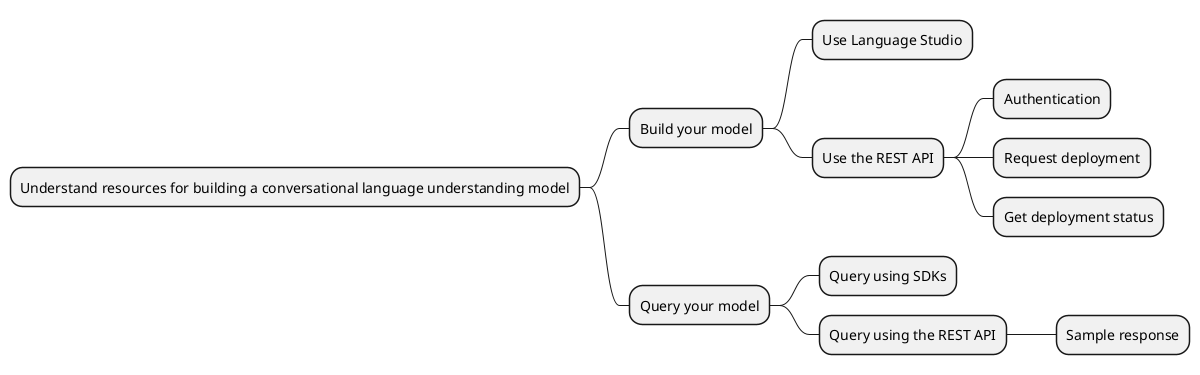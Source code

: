 @startmindmap
* Understand resources for building a conversational language understanding model
** Build your model
*** Use Language Studio
*** Use the REST API
**** Authentication
**** Request deployment
**** Get deployment status
** Query your model
*** Query using SDKs
*** Query using the REST API
**** Sample response
@endmindmap